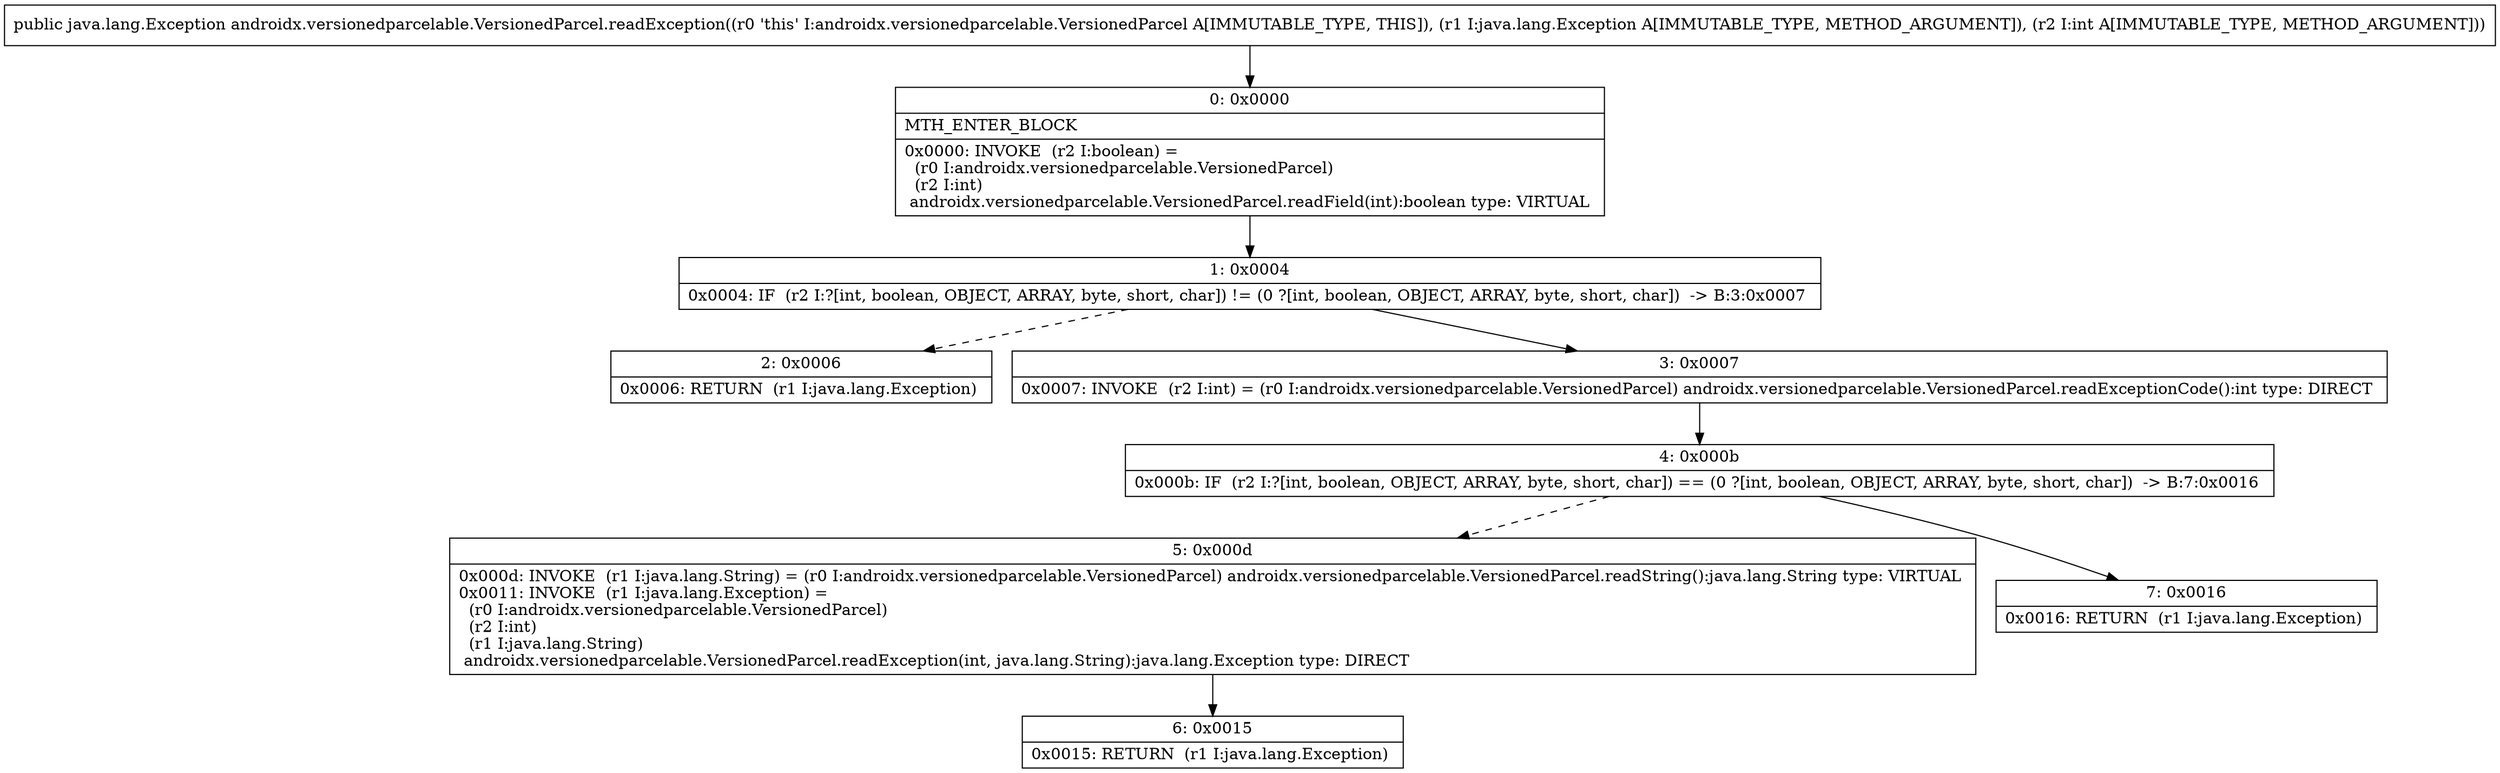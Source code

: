 digraph "CFG forandroidx.versionedparcelable.VersionedParcel.readException(Ljava\/lang\/Exception;I)Ljava\/lang\/Exception;" {
Node_0 [shape=record,label="{0\:\ 0x0000|MTH_ENTER_BLOCK\l|0x0000: INVOKE  (r2 I:boolean) = \l  (r0 I:androidx.versionedparcelable.VersionedParcel)\l  (r2 I:int)\l androidx.versionedparcelable.VersionedParcel.readField(int):boolean type: VIRTUAL \l}"];
Node_1 [shape=record,label="{1\:\ 0x0004|0x0004: IF  (r2 I:?[int, boolean, OBJECT, ARRAY, byte, short, char]) != (0 ?[int, boolean, OBJECT, ARRAY, byte, short, char])  \-\> B:3:0x0007 \l}"];
Node_2 [shape=record,label="{2\:\ 0x0006|0x0006: RETURN  (r1 I:java.lang.Exception) \l}"];
Node_3 [shape=record,label="{3\:\ 0x0007|0x0007: INVOKE  (r2 I:int) = (r0 I:androidx.versionedparcelable.VersionedParcel) androidx.versionedparcelable.VersionedParcel.readExceptionCode():int type: DIRECT \l}"];
Node_4 [shape=record,label="{4\:\ 0x000b|0x000b: IF  (r2 I:?[int, boolean, OBJECT, ARRAY, byte, short, char]) == (0 ?[int, boolean, OBJECT, ARRAY, byte, short, char])  \-\> B:7:0x0016 \l}"];
Node_5 [shape=record,label="{5\:\ 0x000d|0x000d: INVOKE  (r1 I:java.lang.String) = (r0 I:androidx.versionedparcelable.VersionedParcel) androidx.versionedparcelable.VersionedParcel.readString():java.lang.String type: VIRTUAL \l0x0011: INVOKE  (r1 I:java.lang.Exception) = \l  (r0 I:androidx.versionedparcelable.VersionedParcel)\l  (r2 I:int)\l  (r1 I:java.lang.String)\l androidx.versionedparcelable.VersionedParcel.readException(int, java.lang.String):java.lang.Exception type: DIRECT \l}"];
Node_6 [shape=record,label="{6\:\ 0x0015|0x0015: RETURN  (r1 I:java.lang.Exception) \l}"];
Node_7 [shape=record,label="{7\:\ 0x0016|0x0016: RETURN  (r1 I:java.lang.Exception) \l}"];
MethodNode[shape=record,label="{public java.lang.Exception androidx.versionedparcelable.VersionedParcel.readException((r0 'this' I:androidx.versionedparcelable.VersionedParcel A[IMMUTABLE_TYPE, THIS]), (r1 I:java.lang.Exception A[IMMUTABLE_TYPE, METHOD_ARGUMENT]), (r2 I:int A[IMMUTABLE_TYPE, METHOD_ARGUMENT])) }"];
MethodNode -> Node_0;
Node_0 -> Node_1;
Node_1 -> Node_2[style=dashed];
Node_1 -> Node_3;
Node_3 -> Node_4;
Node_4 -> Node_5[style=dashed];
Node_4 -> Node_7;
Node_5 -> Node_6;
}

